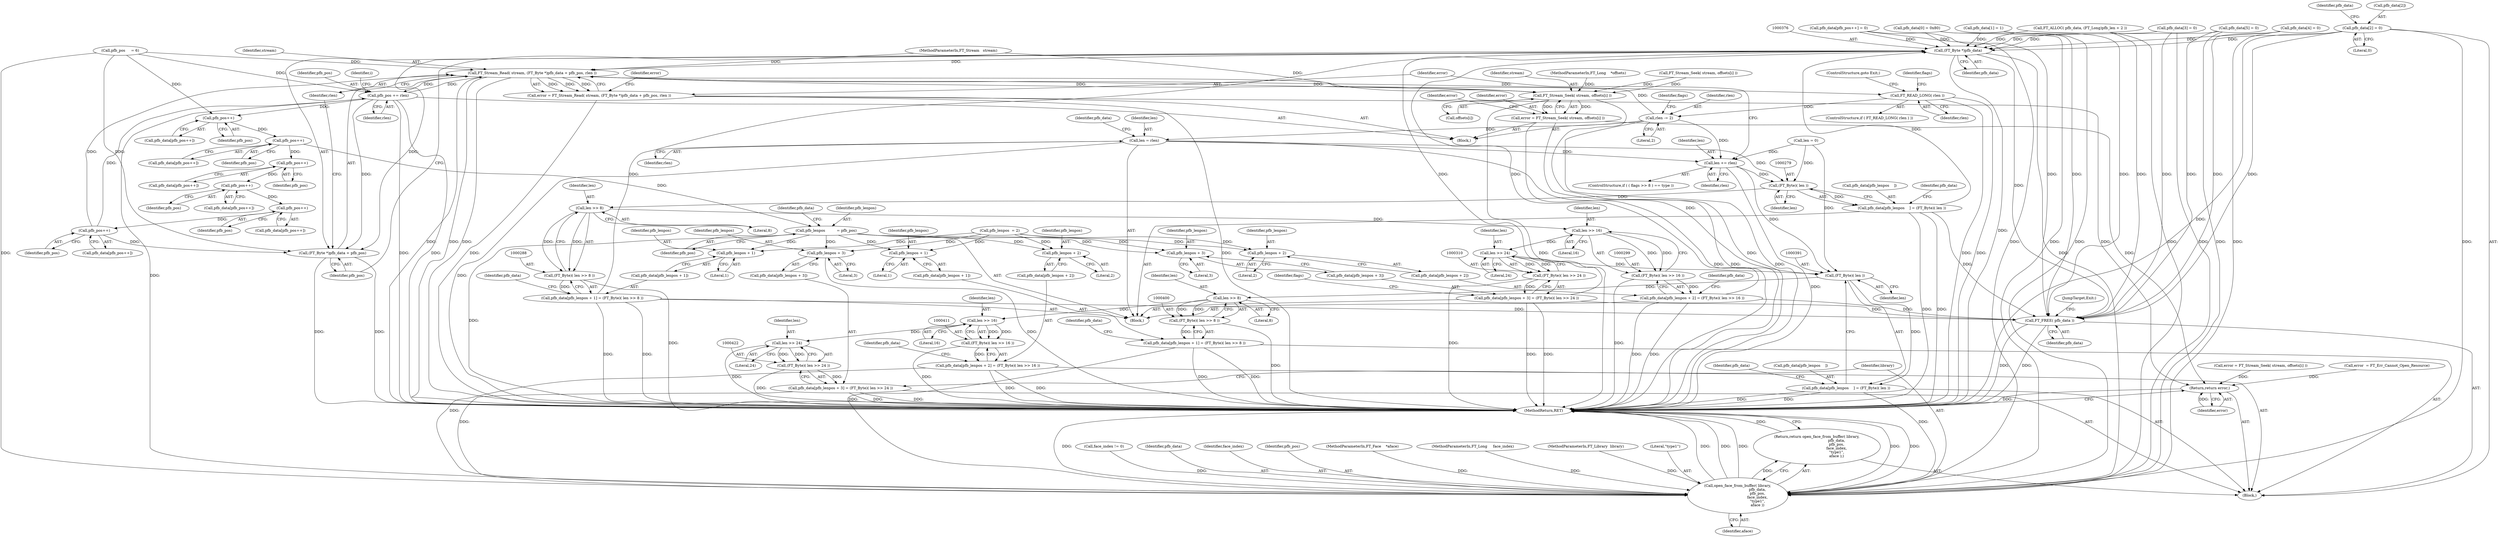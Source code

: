 digraph "0_savannah_c69891a1345640096fbf396e8dd567fe879ce233@pointer" {
"1000200" [label="(Call,pfb_data[2] = 0)"];
"1000375" [label="(Call,(FT_Byte *)pfb_data)"];
"1000372" [label="(Call,FT_Stream_Read( stream, (FT_Byte *)pfb_data + pfb_pos, rlen ))"];
"1000244" [label="(Call,FT_Stream_Seek( stream, offsets[i] ))"];
"1000242" [label="(Call,error = FT_Stream_Seek( stream, offsets[i] ))"];
"1000438" [label="(Return,return error;)"];
"1000253" [label="(Call,FT_READ_LONG( rlen ))"];
"1000260" [label="(Call,rlen -= 2)"];
"1000269" [label="(Call,len += rlen)"];
"1000278" [label="(Call,(FT_Byte)( len ))"];
"1000274" [label="(Call,pfb_data[pfb_lenpos    ] = (FT_Byte)( len ))"];
"1000435" [label="(Call,FT_FREE( pfb_data ))"];
"1000289" [label="(Call,len >> 8)"];
"1000287" [label="(Call,(FT_Byte)( len >> 8 ))"];
"1000281" [label="(Call,pfb_data[pfb_lenpos + 1] = (FT_Byte)( len >> 8 ))"];
"1000300" [label="(Call,len >> 16)"];
"1000298" [label="(Call,(FT_Byte)( len >> 16 ))"];
"1000292" [label="(Call,pfb_data[pfb_lenpos + 2] = (FT_Byte)( len >> 16 ))"];
"1000311" [label="(Call,len >> 24)"];
"1000309" [label="(Call,(FT_Byte)( len >> 24 ))"];
"1000303" [label="(Call,pfb_data[pfb_lenpos + 3] = (FT_Byte)( len >> 24 ))"];
"1000390" [label="(Call,(FT_Byte)( len ))"];
"1000386" [label="(Call,pfb_data[pfb_lenpos    ] = (FT_Byte)( len ))"];
"1000427" [label="(Call,open_face_from_buffer( library,\n                                  pfb_data,\n                                  pfb_pos,\n                                  face_index,\n                                  \"type1\",\n                                  aface ))"];
"1000426" [label="(Return,return open_face_from_buffer( library,\n                                  pfb_data,\n                                  pfb_pos,\n                                  face_index,\n                                  \"type1\",\n                                  aface );)"];
"1000401" [label="(Call,len >> 8)"];
"1000399" [label="(Call,(FT_Byte)( len >> 8 ))"];
"1000393" [label="(Call,pfb_data[pfb_lenpos + 1] = (FT_Byte)( len >> 8 ))"];
"1000412" [label="(Call,len >> 16)"];
"1000410" [label="(Call,(FT_Byte)( len >> 16 ))"];
"1000404" [label="(Call,pfb_data[pfb_lenpos + 2] = (FT_Byte)( len >> 16 ))"];
"1000423" [label="(Call,len >> 24)"];
"1000421" [label="(Call,(FT_Byte)( len >> 24 ))"];
"1000415" [label="(Call,pfb_data[pfb_lenpos + 3] = (FT_Byte)( len >> 24 ))"];
"1000332" [label="(Call,len = rlen)"];
"1000370" [label="(Call,error = FT_Stream_Read( stream, (FT_Byte *)pfb_data + pfb_pos, rlen ))"];
"1000383" [label="(Call,pfb_pos += rlen)"];
"1000324" [label="(Call,pfb_pos++)"];
"1000338" [label="(Call,pfb_pos++)"];
"1000343" [label="(Call,pfb_lenpos          = pfb_pos)"];
"1000284" [label="(Call,pfb_lenpos + 1)"];
"1000295" [label="(Call,pfb_lenpos + 2)"];
"1000306" [label="(Call,pfb_lenpos + 3)"];
"1000396" [label="(Call,pfb_lenpos + 1)"];
"1000407" [label="(Call,pfb_lenpos + 2)"];
"1000418" [label="(Call,pfb_lenpos + 3)"];
"1000349" [label="(Call,pfb_pos++)"];
"1000355" [label="(Call,pfb_pos++)"];
"1000361" [label="(Call,pfb_pos++)"];
"1000367" [label="(Call,pfb_pos++)"];
"1000374" [label="(Call,(FT_Byte *)pfb_data + pfb_pos)"];
"1000204" [label="(Literal,0)"];
"1000393" [label="(Call,pfb_data[pfb_lenpos + 1] = (FT_Byte)( len >> 8 ))"];
"1000296" [label="(Identifier,pfb_lenpos)"];
"1000284" [label="(Call,pfb_lenpos + 1)"];
"1000398" [label="(Literal,1)"];
"1000343" [label="(Call,pfb_lenpos          = pfb_pos)"];
"1000397" [label="(Identifier,pfb_lenpos)"];
"1000297" [label="(Literal,2)"];
"1000436" [label="(Identifier,pfb_data)"];
"1000255" [label="(ControlStructure,goto Exit;)"];
"1000409" [label="(Literal,2)"];
"1000337" [label="(Identifier,pfb_data)"];
"1000304" [label="(Call,pfb_data[pfb_lenpos + 3])"];
"1000144" [label="(Call,face_index != 0)"];
"1000384" [label="(Identifier,pfb_pos)"];
"1000419" [label="(Identifier,pfb_lenpos)"];
"1000362" [label="(Identifier,pfb_pos)"];
"1000347" [label="(Call,pfb_data[pfb_pos++])"];
"1000261" [label="(Identifier,rlen)"];
"1000373" [label="(Identifier,stream)"];
"1000190" [label="(Call,pfb_data[0] = 0x80)"];
"1000387" [label="(Call,pfb_data[pfb_lenpos    ])"];
"1000350" [label="(Identifier,pfb_pos)"];
"1000428" [label="(Identifier,library)"];
"1000375" [label="(Call,(FT_Byte *)pfb_data)"];
"1000263" [label="(ControlStructure,if ( ( flags >> 8 ) == type ))"];
"1000420" [label="(Literal,3)"];
"1000378" [label="(Identifier,pfb_pos)"];
"1000278" [label="(Call,(FT_Byte)( len ))"];
"1000385" [label="(Identifier,rlen)"];
"1000424" [label="(Identifier,len)"];
"1000266" [label="(Identifier,flags)"];
"1000313" [label="(Literal,24)"];
"1000429" [label="(Identifier,pfb_data)"];
"1000285" [label="(Identifier,pfb_lenpos)"];
"1000406" [label="(Identifier,pfb_data)"];
"1000311" [label="(Call,len >> 24)"];
"1000381" [label="(Identifier,error)"];
"1000426" [label="(Return,return open_face_from_buffer( library,\n                                  pfb_data,\n                                  pfb_pos,\n                                  face_index,\n                                  \"type1\",\n                                  aface );)"];
"1000356" [label="(Identifier,pfb_pos)"];
"1000244" [label="(Call,FT_Stream_Seek( stream, offsets[i] ))"];
"1000258" [label="(Identifier,flags)"];
"1000270" [label="(Identifier,len)"];
"1000417" [label="(Identifier,pfb_data)"];
"1000367" [label="(Call,pfb_pos++)"];
"1000291" [label="(Literal,8)"];
"1000414" [label="(Literal,16)"];
"1000431" [label="(Identifier,face_index)"];
"1000289" [label="(Call,len >> 8)"];
"1000430" [label="(Identifier,pfb_pos)"];
"1000336" [label="(Call,pfb_data[pfb_pos++])"];
"1000427" [label="(Call,open_face_from_buffer( library,\n                                  pfb_data,\n                                  pfb_pos,\n                                  face_index,\n                                  \"type1\",\n                                  aface ))"];
"1000306" [label="(Call,pfb_lenpos + 3)"];
"1000365" [label="(Call,pfb_data[pfb_pos++])"];
"1000293" [label="(Call,pfb_data[pfb_lenpos + 2])"];
"1000334" [label="(Identifier,rlen)"];
"1000435" [label="(Call,FT_FREE( pfb_data ))"];
"1000404" [label="(Call,pfb_data[pfb_lenpos + 2] = (FT_Byte)( len >> 16 ))"];
"1000407" [label="(Call,pfb_lenpos + 2)"];
"1000207" [label="(Identifier,pfb_data)"];
"1000402" [label="(Identifier,len)"];
"1000395" [label="(Identifier,pfb_data)"];
"1000440" [label="(MethodReturn,RET)"];
"1000421" [label="(Call,(FT_Byte)( len >> 24 ))"];
"1000345" [label="(Identifier,pfb_pos)"];
"1000333" [label="(Identifier,len)"];
"1000295" [label="(Call,pfb_lenpos + 2)"];
"1000415" [label="(Call,pfb_data[pfb_lenpos + 3] = (FT_Byte)( len >> 24 ))"];
"1000423" [label="(Call,len >> 24)"];
"1000396" [label="(Call,pfb_lenpos + 1)"];
"1000226" [label="(Call,len = 0)"];
"1000408" [label="(Identifier,pfb_lenpos)"];
"1000325" [label="(Identifier,pfb_pos)"];
"1000242" [label="(Call,error = FT_Stream_Seek( stream, offsets[i] ))"];
"1000403" [label="(Literal,8)"];
"1000416" [label="(Call,pfb_data[pfb_lenpos + 3])"];
"1000332" [label="(Call,len = rlen)"];
"1000283" [label="(Identifier,pfb_data)"];
"1000425" [label="(Literal,24)"];
"1000338" [label="(Call,pfb_pos++)"];
"1000215" [label="(Call,pfb_data[5] = 0)"];
"1000243" [label="(Identifier,error)"];
"1000290" [label="(Identifier,len)"];
"1000305" [label="(Identifier,pfb_data)"];
"1000392" [label="(Identifier,len)"];
"1000364" [label="(Call,pfb_data[pfb_pos++] = 0)"];
"1000246" [label="(Call,offsets[i])"];
"1000439" [label="(Identifier,error)"];
"1000302" [label="(Literal,16)"];
"1000195" [label="(Call,pfb_data[1] = 1)"];
"1000253" [label="(Call,FT_READ_LONG( rlen ))"];
"1000182" [label="(Call,FT_ALLOC( pfb_data, (FT_Long)pfb_len + 2 ))"];
"1000223" [label="(Call,pfb_lenpos  = 2)"];
"1000361" [label="(Call,pfb_pos++)"];
"1000412" [label="(Call,len >> 16)"];
"1000303" [label="(Call,pfb_data[pfb_lenpos + 3] = (FT_Byte)( len >> 24 ))"];
"1000339" [label="(Identifier,pfb_pos)"];
"1000250" [label="(Identifier,error)"];
"1000433" [label="(Identifier,aface)"];
"1000355" [label="(Call,pfb_pos++)"];
"1000280" [label="(Identifier,len)"];
"1000399" [label="(Call,(FT_Byte)( len >> 8 ))"];
"1000312" [label="(Identifier,len)"];
"1000241" [label="(Block,)"];
"1000205" [label="(Call,pfb_data[3] = 0)"];
"1000410" [label="(Call,(FT_Byte)( len >> 16 ))"];
"1000383" [label="(Call,pfb_pos += rlen)"];
"1000240" [label="(Identifier,i)"];
"1000281" [label="(Call,pfb_data[pfb_lenpos + 1] = (FT_Byte)( len >> 8 ))"];
"1000401" [label="(Call,len >> 8)"];
"1000405" [label="(Call,pfb_data[pfb_lenpos + 2])"];
"1000109" [label="(MethodParameterIn,FT_Stream   stream)"];
"1000260" [label="(Call,rlen -= 2)"];
"1000110" [label="(MethodParameterIn,FT_Long    *offsets)"];
"1000162" [label="(Call,error = FT_Stream_Seek( stream, offsets[i] ))"];
"1000437" [label="(JumpTarget,Exit:)"];
"1000309" [label="(Call,(FT_Byte)( len >> 24 ))"];
"1000113" [label="(MethodParameterIn,FT_Face    *aface)"];
"1000374" [label="(Call,(FT_Byte *)pfb_data + pfb_pos)"];
"1000368" [label="(Identifier,pfb_pos)"];
"1000301" [label="(Identifier,len)"];
"1000307" [label="(Identifier,pfb_lenpos)"];
"1000282" [label="(Call,pfb_data[pfb_lenpos + 1])"];
"1000294" [label="(Identifier,pfb_data)"];
"1000349" [label="(Call,pfb_pos++)"];
"1000322" [label="(Call,pfb_data[pfb_pos++])"];
"1000418" [label="(Call,pfb_lenpos + 3)"];
"1000274" [label="(Call,pfb_data[pfb_lenpos    ] = (FT_Byte)( len ))"];
"1000438" [label="(Return,return error;)"];
"1000359" [label="(Call,pfb_data[pfb_pos++])"];
"1000164" [label="(Call,FT_Stream_Seek( stream, offsets[i] ))"];
"1000348" [label="(Identifier,pfb_data)"];
"1000210" [label="(Call,pfb_data[4] = 0)"];
"1000275" [label="(Call,pfb_data[pfb_lenpos    ])"];
"1000273" [label="(Block,)"];
"1000254" [label="(Identifier,rlen)"];
"1000262" [label="(Literal,2)"];
"1000413" [label="(Identifier,len)"];
"1000286" [label="(Literal,1)"];
"1000201" [label="(Call,pfb_data[2])"];
"1000394" [label="(Call,pfb_data[pfb_lenpos + 1])"];
"1000245" [label="(Identifier,stream)"];
"1000372" [label="(Call,FT_Stream_Read( stream, (FT_Byte *)pfb_data + pfb_pos, rlen ))"];
"1000353" [label="(Call,pfb_data[pfb_pos++])"];
"1000271" [label="(Identifier,rlen)"];
"1000300" [label="(Call,len >> 16)"];
"1000269" [label="(Call,len += rlen)"];
"1000114" [label="(Block,)"];
"1000220" [label="(Call,pfb_pos     = 6)"];
"1000390" [label="(Call,(FT_Byte)( len ))"];
"1000287" [label="(Call,(FT_Byte)( len >> 8 ))"];
"1000112" [label="(MethodParameterIn,FT_Long     face_index)"];
"1000298" [label="(Call,(FT_Byte)( len >> 16 ))"];
"1000200" [label="(Call,pfb_data[2] = 0)"];
"1000317" [label="(Identifier,flags)"];
"1000370" [label="(Call,error = FT_Stream_Read( stream, (FT_Byte *)pfb_data + pfb_pos, rlen ))"];
"1000371" [label="(Identifier,error)"];
"1000292" [label="(Call,pfb_data[pfb_lenpos + 2] = (FT_Byte)( len >> 16 ))"];
"1000344" [label="(Identifier,pfb_lenpos)"];
"1000377" [label="(Identifier,pfb_data)"];
"1000308" [label="(Literal,3)"];
"1000252" [label="(ControlStructure,if ( FT_READ_LONG( rlen ) ))"];
"1000386" [label="(Call,pfb_data[pfb_lenpos    ] = (FT_Byte)( len ))"];
"1000324" [label="(Call,pfb_pos++)"];
"1000108" [label="(MethodParameterIn,FT_Library  library)"];
"1000379" [label="(Identifier,rlen)"];
"1000116" [label="(Call,error  = FT_Err_Cannot_Open_Resource)"];
"1000432" [label="(Literal,\"type1\")"];
"1000200" -> "1000114"  [label="AST: "];
"1000200" -> "1000204"  [label="CFG: "];
"1000201" -> "1000200"  [label="AST: "];
"1000204" -> "1000200"  [label="AST: "];
"1000207" -> "1000200"  [label="CFG: "];
"1000200" -> "1000440"  [label="DDG: "];
"1000200" -> "1000375"  [label="DDG: "];
"1000200" -> "1000427"  [label="DDG: "];
"1000200" -> "1000435"  [label="DDG: "];
"1000375" -> "1000374"  [label="AST: "];
"1000375" -> "1000377"  [label="CFG: "];
"1000376" -> "1000375"  [label="AST: "];
"1000377" -> "1000375"  [label="AST: "];
"1000378" -> "1000375"  [label="CFG: "];
"1000375" -> "1000440"  [label="DDG: "];
"1000375" -> "1000372"  [label="DDG: "];
"1000375" -> "1000374"  [label="DDG: "];
"1000364" -> "1000375"  [label="DDG: "];
"1000281" -> "1000375"  [label="DDG: "];
"1000274" -> "1000375"  [label="DDG: "];
"1000303" -> "1000375"  [label="DDG: "];
"1000205" -> "1000375"  [label="DDG: "];
"1000190" -> "1000375"  [label="DDG: "];
"1000210" -> "1000375"  [label="DDG: "];
"1000195" -> "1000375"  [label="DDG: "];
"1000182" -> "1000375"  [label="DDG: "];
"1000292" -> "1000375"  [label="DDG: "];
"1000215" -> "1000375"  [label="DDG: "];
"1000375" -> "1000427"  [label="DDG: "];
"1000375" -> "1000435"  [label="DDG: "];
"1000372" -> "1000370"  [label="AST: "];
"1000372" -> "1000379"  [label="CFG: "];
"1000373" -> "1000372"  [label="AST: "];
"1000374" -> "1000372"  [label="AST: "];
"1000379" -> "1000372"  [label="AST: "];
"1000370" -> "1000372"  [label="CFG: "];
"1000372" -> "1000440"  [label="DDG: "];
"1000372" -> "1000440"  [label="DDG: "];
"1000372" -> "1000440"  [label="DDG: "];
"1000372" -> "1000244"  [label="DDG: "];
"1000372" -> "1000253"  [label="DDG: "];
"1000372" -> "1000370"  [label="DDG: "];
"1000372" -> "1000370"  [label="DDG: "];
"1000372" -> "1000370"  [label="DDG: "];
"1000244" -> "1000372"  [label="DDG: "];
"1000109" -> "1000372"  [label="DDG: "];
"1000220" -> "1000372"  [label="DDG: "];
"1000383" -> "1000372"  [label="DDG: "];
"1000367" -> "1000372"  [label="DDG: "];
"1000260" -> "1000372"  [label="DDG: "];
"1000372" -> "1000383"  [label="DDG: "];
"1000244" -> "1000242"  [label="AST: "];
"1000244" -> "1000246"  [label="CFG: "];
"1000245" -> "1000244"  [label="AST: "];
"1000246" -> "1000244"  [label="AST: "];
"1000242" -> "1000244"  [label="CFG: "];
"1000244" -> "1000440"  [label="DDG: "];
"1000244" -> "1000440"  [label="DDG: "];
"1000244" -> "1000242"  [label="DDG: "];
"1000244" -> "1000242"  [label="DDG: "];
"1000164" -> "1000244"  [label="DDG: "];
"1000164" -> "1000244"  [label="DDG: "];
"1000109" -> "1000244"  [label="DDG: "];
"1000110" -> "1000244"  [label="DDG: "];
"1000242" -> "1000241"  [label="AST: "];
"1000243" -> "1000242"  [label="AST: "];
"1000250" -> "1000242"  [label="CFG: "];
"1000242" -> "1000440"  [label="DDG: "];
"1000242" -> "1000440"  [label="DDG: "];
"1000242" -> "1000438"  [label="DDG: "];
"1000438" -> "1000114"  [label="AST: "];
"1000438" -> "1000439"  [label="CFG: "];
"1000439" -> "1000438"  [label="AST: "];
"1000440" -> "1000438"  [label="CFG: "];
"1000438" -> "1000440"  [label="DDG: "];
"1000439" -> "1000438"  [label="DDG: "];
"1000116" -> "1000438"  [label="DDG: "];
"1000162" -> "1000438"  [label="DDG: "];
"1000370" -> "1000438"  [label="DDG: "];
"1000253" -> "1000252"  [label="AST: "];
"1000253" -> "1000254"  [label="CFG: "];
"1000254" -> "1000253"  [label="AST: "];
"1000255" -> "1000253"  [label="CFG: "];
"1000258" -> "1000253"  [label="CFG: "];
"1000253" -> "1000440"  [label="DDG: "];
"1000253" -> "1000440"  [label="DDG: "];
"1000253" -> "1000260"  [label="DDG: "];
"1000260" -> "1000241"  [label="AST: "];
"1000260" -> "1000262"  [label="CFG: "];
"1000261" -> "1000260"  [label="AST: "];
"1000262" -> "1000260"  [label="AST: "];
"1000266" -> "1000260"  [label="CFG: "];
"1000260" -> "1000440"  [label="DDG: "];
"1000260" -> "1000269"  [label="DDG: "];
"1000260" -> "1000332"  [label="DDG: "];
"1000269" -> "1000263"  [label="AST: "];
"1000269" -> "1000271"  [label="CFG: "];
"1000270" -> "1000269"  [label="AST: "];
"1000271" -> "1000269"  [label="AST: "];
"1000371" -> "1000269"  [label="CFG: "];
"1000269" -> "1000440"  [label="DDG: "];
"1000332" -> "1000269"  [label="DDG: "];
"1000226" -> "1000269"  [label="DDG: "];
"1000269" -> "1000278"  [label="DDG: "];
"1000269" -> "1000390"  [label="DDG: "];
"1000278" -> "1000274"  [label="AST: "];
"1000278" -> "1000280"  [label="CFG: "];
"1000279" -> "1000278"  [label="AST: "];
"1000280" -> "1000278"  [label="AST: "];
"1000274" -> "1000278"  [label="CFG: "];
"1000278" -> "1000274"  [label="DDG: "];
"1000332" -> "1000278"  [label="DDG: "];
"1000226" -> "1000278"  [label="DDG: "];
"1000278" -> "1000289"  [label="DDG: "];
"1000274" -> "1000273"  [label="AST: "];
"1000275" -> "1000274"  [label="AST: "];
"1000283" -> "1000274"  [label="CFG: "];
"1000274" -> "1000440"  [label="DDG: "];
"1000274" -> "1000440"  [label="DDG: "];
"1000274" -> "1000435"  [label="DDG: "];
"1000435" -> "1000114"  [label="AST: "];
"1000435" -> "1000436"  [label="CFG: "];
"1000436" -> "1000435"  [label="AST: "];
"1000437" -> "1000435"  [label="CFG: "];
"1000435" -> "1000440"  [label="DDG: "];
"1000435" -> "1000440"  [label="DDG: "];
"1000364" -> "1000435"  [label="DDG: "];
"1000281" -> "1000435"  [label="DDG: "];
"1000303" -> "1000435"  [label="DDG: "];
"1000205" -> "1000435"  [label="DDG: "];
"1000190" -> "1000435"  [label="DDG: "];
"1000210" -> "1000435"  [label="DDG: "];
"1000195" -> "1000435"  [label="DDG: "];
"1000182" -> "1000435"  [label="DDG: "];
"1000292" -> "1000435"  [label="DDG: "];
"1000215" -> "1000435"  [label="DDG: "];
"1000289" -> "1000287"  [label="AST: "];
"1000289" -> "1000291"  [label="CFG: "];
"1000290" -> "1000289"  [label="AST: "];
"1000291" -> "1000289"  [label="AST: "];
"1000287" -> "1000289"  [label="CFG: "];
"1000289" -> "1000287"  [label="DDG: "];
"1000289" -> "1000287"  [label="DDG: "];
"1000289" -> "1000300"  [label="DDG: "];
"1000287" -> "1000281"  [label="AST: "];
"1000288" -> "1000287"  [label="AST: "];
"1000281" -> "1000287"  [label="CFG: "];
"1000287" -> "1000440"  [label="DDG: "];
"1000287" -> "1000281"  [label="DDG: "];
"1000281" -> "1000273"  [label="AST: "];
"1000282" -> "1000281"  [label="AST: "];
"1000294" -> "1000281"  [label="CFG: "];
"1000281" -> "1000440"  [label="DDG: "];
"1000281" -> "1000440"  [label="DDG: "];
"1000300" -> "1000298"  [label="AST: "];
"1000300" -> "1000302"  [label="CFG: "];
"1000301" -> "1000300"  [label="AST: "];
"1000302" -> "1000300"  [label="AST: "];
"1000298" -> "1000300"  [label="CFG: "];
"1000300" -> "1000298"  [label="DDG: "];
"1000300" -> "1000298"  [label="DDG: "];
"1000300" -> "1000311"  [label="DDG: "];
"1000298" -> "1000292"  [label="AST: "];
"1000299" -> "1000298"  [label="AST: "];
"1000292" -> "1000298"  [label="CFG: "];
"1000298" -> "1000440"  [label="DDG: "];
"1000298" -> "1000292"  [label="DDG: "];
"1000292" -> "1000273"  [label="AST: "];
"1000293" -> "1000292"  [label="AST: "];
"1000305" -> "1000292"  [label="CFG: "];
"1000292" -> "1000440"  [label="DDG: "];
"1000292" -> "1000440"  [label="DDG: "];
"1000311" -> "1000309"  [label="AST: "];
"1000311" -> "1000313"  [label="CFG: "];
"1000312" -> "1000311"  [label="AST: "];
"1000313" -> "1000311"  [label="AST: "];
"1000309" -> "1000311"  [label="CFG: "];
"1000311" -> "1000309"  [label="DDG: "];
"1000311" -> "1000309"  [label="DDG: "];
"1000311" -> "1000390"  [label="DDG: "];
"1000309" -> "1000303"  [label="AST: "];
"1000310" -> "1000309"  [label="AST: "];
"1000303" -> "1000309"  [label="CFG: "];
"1000309" -> "1000440"  [label="DDG: "];
"1000309" -> "1000303"  [label="DDG: "];
"1000303" -> "1000273"  [label="AST: "];
"1000304" -> "1000303"  [label="AST: "];
"1000317" -> "1000303"  [label="CFG: "];
"1000303" -> "1000440"  [label="DDG: "];
"1000303" -> "1000440"  [label="DDG: "];
"1000390" -> "1000386"  [label="AST: "];
"1000390" -> "1000392"  [label="CFG: "];
"1000391" -> "1000390"  [label="AST: "];
"1000392" -> "1000390"  [label="AST: "];
"1000386" -> "1000390"  [label="CFG: "];
"1000390" -> "1000386"  [label="DDG: "];
"1000332" -> "1000390"  [label="DDG: "];
"1000226" -> "1000390"  [label="DDG: "];
"1000390" -> "1000401"  [label="DDG: "];
"1000386" -> "1000114"  [label="AST: "];
"1000387" -> "1000386"  [label="AST: "];
"1000395" -> "1000386"  [label="CFG: "];
"1000386" -> "1000440"  [label="DDG: "];
"1000386" -> "1000440"  [label="DDG: "];
"1000386" -> "1000427"  [label="DDG: "];
"1000427" -> "1000426"  [label="AST: "];
"1000427" -> "1000433"  [label="CFG: "];
"1000428" -> "1000427"  [label="AST: "];
"1000429" -> "1000427"  [label="AST: "];
"1000430" -> "1000427"  [label="AST: "];
"1000431" -> "1000427"  [label="AST: "];
"1000432" -> "1000427"  [label="AST: "];
"1000433" -> "1000427"  [label="AST: "];
"1000426" -> "1000427"  [label="CFG: "];
"1000427" -> "1000440"  [label="DDG: "];
"1000427" -> "1000440"  [label="DDG: "];
"1000427" -> "1000440"  [label="DDG: "];
"1000427" -> "1000440"  [label="DDG: "];
"1000427" -> "1000440"  [label="DDG: "];
"1000427" -> "1000440"  [label="DDG: "];
"1000427" -> "1000426"  [label="DDG: "];
"1000108" -> "1000427"  [label="DDG: "];
"1000364" -> "1000427"  [label="DDG: "];
"1000404" -> "1000427"  [label="DDG: "];
"1000215" -> "1000427"  [label="DDG: "];
"1000205" -> "1000427"  [label="DDG: "];
"1000190" -> "1000427"  [label="DDG: "];
"1000415" -> "1000427"  [label="DDG: "];
"1000210" -> "1000427"  [label="DDG: "];
"1000195" -> "1000427"  [label="DDG: "];
"1000182" -> "1000427"  [label="DDG: "];
"1000393" -> "1000427"  [label="DDG: "];
"1000220" -> "1000427"  [label="DDG: "];
"1000383" -> "1000427"  [label="DDG: "];
"1000144" -> "1000427"  [label="DDG: "];
"1000112" -> "1000427"  [label="DDG: "];
"1000113" -> "1000427"  [label="DDG: "];
"1000426" -> "1000114"  [label="AST: "];
"1000440" -> "1000426"  [label="CFG: "];
"1000426" -> "1000440"  [label="DDG: "];
"1000401" -> "1000399"  [label="AST: "];
"1000401" -> "1000403"  [label="CFG: "];
"1000402" -> "1000401"  [label="AST: "];
"1000403" -> "1000401"  [label="AST: "];
"1000399" -> "1000401"  [label="CFG: "];
"1000401" -> "1000399"  [label="DDG: "];
"1000401" -> "1000399"  [label="DDG: "];
"1000401" -> "1000412"  [label="DDG: "];
"1000399" -> "1000393"  [label="AST: "];
"1000400" -> "1000399"  [label="AST: "];
"1000393" -> "1000399"  [label="CFG: "];
"1000399" -> "1000440"  [label="DDG: "];
"1000399" -> "1000393"  [label="DDG: "];
"1000393" -> "1000114"  [label="AST: "];
"1000394" -> "1000393"  [label="AST: "];
"1000406" -> "1000393"  [label="CFG: "];
"1000393" -> "1000440"  [label="DDG: "];
"1000393" -> "1000440"  [label="DDG: "];
"1000412" -> "1000410"  [label="AST: "];
"1000412" -> "1000414"  [label="CFG: "];
"1000413" -> "1000412"  [label="AST: "];
"1000414" -> "1000412"  [label="AST: "];
"1000410" -> "1000412"  [label="CFG: "];
"1000412" -> "1000410"  [label="DDG: "];
"1000412" -> "1000410"  [label="DDG: "];
"1000412" -> "1000423"  [label="DDG: "];
"1000410" -> "1000404"  [label="AST: "];
"1000411" -> "1000410"  [label="AST: "];
"1000404" -> "1000410"  [label="CFG: "];
"1000410" -> "1000440"  [label="DDG: "];
"1000410" -> "1000404"  [label="DDG: "];
"1000404" -> "1000114"  [label="AST: "];
"1000405" -> "1000404"  [label="AST: "];
"1000417" -> "1000404"  [label="CFG: "];
"1000404" -> "1000440"  [label="DDG: "];
"1000404" -> "1000440"  [label="DDG: "];
"1000423" -> "1000421"  [label="AST: "];
"1000423" -> "1000425"  [label="CFG: "];
"1000424" -> "1000423"  [label="AST: "];
"1000425" -> "1000423"  [label="AST: "];
"1000421" -> "1000423"  [label="CFG: "];
"1000423" -> "1000440"  [label="DDG: "];
"1000423" -> "1000421"  [label="DDG: "];
"1000423" -> "1000421"  [label="DDG: "];
"1000421" -> "1000415"  [label="AST: "];
"1000422" -> "1000421"  [label="AST: "];
"1000415" -> "1000421"  [label="CFG: "];
"1000421" -> "1000440"  [label="DDG: "];
"1000421" -> "1000415"  [label="DDG: "];
"1000415" -> "1000114"  [label="AST: "];
"1000416" -> "1000415"  [label="AST: "];
"1000428" -> "1000415"  [label="CFG: "];
"1000415" -> "1000440"  [label="DDG: "];
"1000415" -> "1000440"  [label="DDG: "];
"1000332" -> "1000273"  [label="AST: "];
"1000332" -> "1000334"  [label="CFG: "];
"1000333" -> "1000332"  [label="AST: "];
"1000334" -> "1000332"  [label="AST: "];
"1000337" -> "1000332"  [label="CFG: "];
"1000332" -> "1000440"  [label="DDG: "];
"1000370" -> "1000241"  [label="AST: "];
"1000371" -> "1000370"  [label="AST: "];
"1000381" -> "1000370"  [label="CFG: "];
"1000370" -> "1000440"  [label="DDG: "];
"1000370" -> "1000440"  [label="DDG: "];
"1000383" -> "1000241"  [label="AST: "];
"1000383" -> "1000385"  [label="CFG: "];
"1000384" -> "1000383"  [label="AST: "];
"1000385" -> "1000383"  [label="AST: "];
"1000240" -> "1000383"  [label="CFG: "];
"1000383" -> "1000440"  [label="DDG: "];
"1000383" -> "1000440"  [label="DDG: "];
"1000383" -> "1000324"  [label="DDG: "];
"1000383" -> "1000374"  [label="DDG: "];
"1000220" -> "1000383"  [label="DDG: "];
"1000367" -> "1000383"  [label="DDG: "];
"1000324" -> "1000322"  [label="AST: "];
"1000324" -> "1000325"  [label="CFG: "];
"1000325" -> "1000324"  [label="AST: "];
"1000322" -> "1000324"  [label="CFG: "];
"1000220" -> "1000324"  [label="DDG: "];
"1000324" -> "1000338"  [label="DDG: "];
"1000338" -> "1000336"  [label="AST: "];
"1000338" -> "1000339"  [label="CFG: "];
"1000339" -> "1000338"  [label="AST: "];
"1000336" -> "1000338"  [label="CFG: "];
"1000338" -> "1000343"  [label="DDG: "];
"1000338" -> "1000349"  [label="DDG: "];
"1000343" -> "1000273"  [label="AST: "];
"1000343" -> "1000345"  [label="CFG: "];
"1000344" -> "1000343"  [label="AST: "];
"1000345" -> "1000343"  [label="AST: "];
"1000348" -> "1000343"  [label="CFG: "];
"1000343" -> "1000440"  [label="DDG: "];
"1000343" -> "1000284"  [label="DDG: "];
"1000343" -> "1000295"  [label="DDG: "];
"1000343" -> "1000306"  [label="DDG: "];
"1000343" -> "1000396"  [label="DDG: "];
"1000343" -> "1000407"  [label="DDG: "];
"1000343" -> "1000418"  [label="DDG: "];
"1000284" -> "1000282"  [label="AST: "];
"1000284" -> "1000286"  [label="CFG: "];
"1000285" -> "1000284"  [label="AST: "];
"1000286" -> "1000284"  [label="AST: "];
"1000282" -> "1000284"  [label="CFG: "];
"1000223" -> "1000284"  [label="DDG: "];
"1000295" -> "1000293"  [label="AST: "];
"1000295" -> "1000297"  [label="CFG: "];
"1000296" -> "1000295"  [label="AST: "];
"1000297" -> "1000295"  [label="AST: "];
"1000293" -> "1000295"  [label="CFG: "];
"1000223" -> "1000295"  [label="DDG: "];
"1000306" -> "1000304"  [label="AST: "];
"1000306" -> "1000308"  [label="CFG: "];
"1000307" -> "1000306"  [label="AST: "];
"1000308" -> "1000306"  [label="AST: "];
"1000304" -> "1000306"  [label="CFG: "];
"1000223" -> "1000306"  [label="DDG: "];
"1000396" -> "1000394"  [label="AST: "];
"1000396" -> "1000398"  [label="CFG: "];
"1000397" -> "1000396"  [label="AST: "];
"1000398" -> "1000396"  [label="AST: "];
"1000394" -> "1000396"  [label="CFG: "];
"1000223" -> "1000396"  [label="DDG: "];
"1000407" -> "1000405"  [label="AST: "];
"1000407" -> "1000409"  [label="CFG: "];
"1000408" -> "1000407"  [label="AST: "];
"1000409" -> "1000407"  [label="AST: "];
"1000405" -> "1000407"  [label="CFG: "];
"1000223" -> "1000407"  [label="DDG: "];
"1000418" -> "1000416"  [label="AST: "];
"1000418" -> "1000420"  [label="CFG: "];
"1000419" -> "1000418"  [label="AST: "];
"1000420" -> "1000418"  [label="AST: "];
"1000416" -> "1000418"  [label="CFG: "];
"1000418" -> "1000440"  [label="DDG: "];
"1000223" -> "1000418"  [label="DDG: "];
"1000349" -> "1000347"  [label="AST: "];
"1000349" -> "1000350"  [label="CFG: "];
"1000350" -> "1000349"  [label="AST: "];
"1000347" -> "1000349"  [label="CFG: "];
"1000349" -> "1000355"  [label="DDG: "];
"1000355" -> "1000353"  [label="AST: "];
"1000355" -> "1000356"  [label="CFG: "];
"1000356" -> "1000355"  [label="AST: "];
"1000353" -> "1000355"  [label="CFG: "];
"1000355" -> "1000361"  [label="DDG: "];
"1000361" -> "1000359"  [label="AST: "];
"1000361" -> "1000362"  [label="CFG: "];
"1000362" -> "1000361"  [label="AST: "];
"1000359" -> "1000361"  [label="CFG: "];
"1000361" -> "1000367"  [label="DDG: "];
"1000367" -> "1000365"  [label="AST: "];
"1000367" -> "1000368"  [label="CFG: "];
"1000368" -> "1000367"  [label="AST: "];
"1000365" -> "1000367"  [label="CFG: "];
"1000367" -> "1000374"  [label="DDG: "];
"1000374" -> "1000378"  [label="CFG: "];
"1000378" -> "1000374"  [label="AST: "];
"1000379" -> "1000374"  [label="CFG: "];
"1000374" -> "1000440"  [label="DDG: "];
"1000374" -> "1000440"  [label="DDG: "];
"1000220" -> "1000374"  [label="DDG: "];
}

